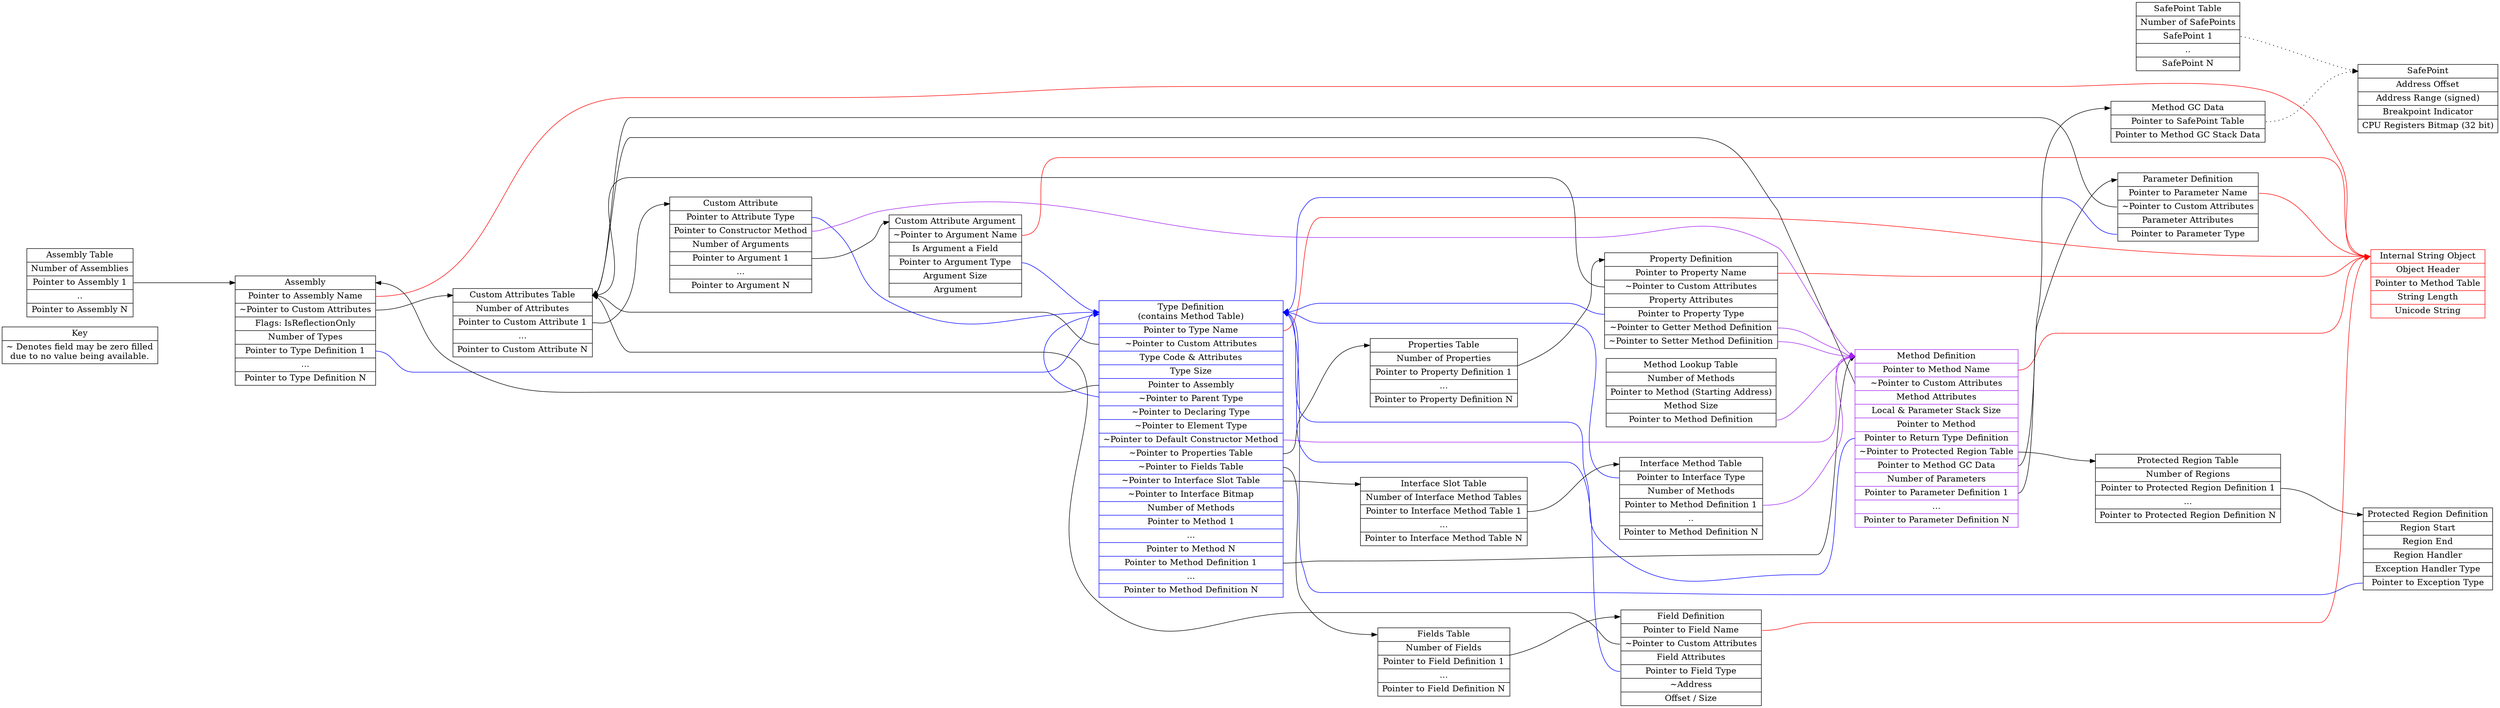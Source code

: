 digraph "MOSA Runtime Tables"
{

	graph [rankdir = "LR"];
	node [fontsize = "16" shape = "ellipse"];
	edge [minlen = "4"];

	"Key" [
		label = "<f0>Key|<f1>~ Denotes field may be zero filled\ndue to no value being available."
		shape = "record"
	];

	"NameString" [
		label = "<f0>Internal String Object|<f1>Object Header|<f2>Pointer to Method Table|<f3>String Length|<f4>Unicode String"
		shape = "record"
		color = "red"
	];

	"AssemblyListTable" [
		label = "<f0>Assembly Table|<f1>Number of Assemblies|<f2>Pointer to Assembly 1|..|Pointer to Assembly N"
		shape = "record"
	];

	"AssemblyListTable":f2 -> "AssemblyDefinition":f0 [
		id = 0
	];

	"AssemblyDefinition" [
		label = "<f0>Assembly|<f1>Pointer to Assembly Name|<f2>~Pointer to Custom Attributes|<f3>Flags: IsReflectionOnly|<f4>Number of Types|<f5>Pointer to Type  Definition 1|...|Pointer to Type Definition N"
		shape = "record"
	];

	"AssemblyDefinition":f1 -> "NameString":f0 [
		id = 0
		color = "red"
	];

	"AssemblyDefinition":f2 -> "CustomAttributesTable":f0 [
		id = 0
	];

	"AssemblyDefinition":f5 -> "TypeDefinition":f0 [
		id = 0
		color = "blue"
	];

	"TypeDefinition" [
		label = "<f0>Type Definition\n(contains Method Table)|<f1>Pointer to Type Name|<f2>~Pointer to Custom Attributes|<f3>Type Code & Attributes|<f4>Type Size|<f5>Pointer to Assembly|<f6>~Pointer to Parent Type|<f7>~Pointer to Declaring Type|<f8>~Pointer to Element Type|<f9>~Pointer to Default Constructor Method|<f10>~Pointer to Properties Table|<f11>~Pointer to Fields Table|<f12>~Pointer to Interface Slot Table|<f13>~Pointer to Interface Bitmap|<f14>Number of Methods|<f15>Pointer to Method 1|...|Pointer to Method N|<f16>Pointer to Method Definition 1|...|Pointer to Method Definition N"
		shape = "record"
		color = "blue"
	];

	"TypeDefinition":f1 -> "NameString":f0 [
		id = 0
		color = "red"
	];

	"TypeDefinition":f2 -> "CustomAttributesTable":f0 [
		id = 0
	];

	"TypeDefinition":f5 -> "AssemblyDefinition":f0 [
		id = 0
	];

	"TypeDefinition":f6 -> "TypeDefinition":f0 [
		id = 0
		color = "blue"
	];

	"TypeDefinition":f9 -> "MethodDefinition":f0 [
		id = 0
		color = "purple"
	];

	"TypeDefinition":f10 -> "PropertiesTable":f0 [
		id = 0
	];

	"TypeDefinition":f11 -> "FieldsTable":f0 [
		id = 0
	];

	"TypeDefinition":f12 -> "InterfaceSlotTable":f0 [
		id = 0
	];

	"TypeDefinition":f16 -> "MethodDefinition":f0 [
		id = 0
	];

	"FieldsTable" [
	label = "<f0>Fields Table|<f1>Number of Fields|<f1>Pointer to Field Definition 1|...|Pointer to Field Definition N"
	shape = "record"
	];

	"FieldsTable":f2 -> "FieldDefinition":f0 [
		id = 0
	];

	"FieldDefinition" [
		label = "<f0>Field Definition|<f1>Pointer to Field Name|<f2>~Pointer to Custom Attributes|<f3>Field Attributes|<f4>Pointer to Field Type|<f5>~Address|<f6>Offset / Size"
		shape = "record"
	];

	"FieldDefinition":f1 -> "NameString":f0 [
		id = 0
		color = "red"
	];

	"FieldDefinition":f2 -> "CustomAttributesTable":f0 [
		id = 0
	];

	"FieldDefinition":f4 -> "TypeDefinition":f0 [
		id = 0
		color = "blue"
	];

	"PropertiesTable" [
		label = "<f0>Properties Table|<f1>Number of Properties|<f1>Pointer to Property Definition 1|...|Pointer to Property Definition N"
		shape = "record"
	];

	"PropertiesTable":f2 -> "PropertyDefinition":f0 [
		id = 0
	];

	"PropertyDefinition" [
		label = "<f0>Property Definition|<f1>Pointer to Property Name|<f2>~Pointer to Custom Attributes|<f3>Property Attributes|<f4>Pointer to Property Type|<f5>~Pointer to Getter Method Definition|<f6>~Pointer to Setter Method Defiinition"
		shape = "record"
	];

	"PropertyDefinition":f1 -> "NameString":f0 [
		id = 0
		color = "red"
	];

	"PropertyDefinition":f2 -> "CustomAttributesTable":f0 [
		id = 0
	];

	"PropertyDefinition":f4 -> "TypeDefinition":f0 [
		id = 0
		color = "blue"
	];

	"PropertyDefinition":f5 -> "MethodDefinition":f0 [
		id = 0
		color = "purple"
	];

	"PropertyDefinition":f6 -> "MethodDefinition":f0 [
		id = 0
		color = "purple"
	];

	"MethodLookupTable" [
		label = "<f0>Method Lookup Table|Number of Methods|<f1>Pointer to Method (Starting Address)|<f2>Method Size|<f3>Pointer to Method Definition"
		shape = "record"
	];

	"MethodLookupTable":f3 -> "MethodDefinition":f0 [
		id = 0
		color = "purple"
	];

	"ProtectedRegionTable" [
		label = "<f0>Protected Region Table|<f1>Number of Regions|<f2>Pointer to Protected Region Definition 1|...|Pointer to Protected Region Definition N"
		shape = "record"
	];

	"ProtectedRegionTable":f2 -> "ProtectedRegionDefinition":f0 [
		id = 0
	];

	"ProtectedRegionDefinition" [
		label = "<f0>Protected Region Definition|<f1>Region Start|<f2>Region End|<f3>Region Handler|<f4>Exception Handler Type|<f5>Pointer to Exception Type"
		shape = "record"
	];

	"ProtectedRegionDefinition":f5 -> "TypeDefinition":f0 [
		id = 0
		color = "blue"
	];

	"InterfaceSlotTable" [
		label = "<f0>Interface Slot Table|<f1>Number of Interface Method Tables|<f2>Pointer to Interface Method Table 1|...|Pointer to Interface Method Table N"
		shape = "record"
	];

	"InterfaceSlotTable":f2 -> "InterfaceMethodTable":f0 [
		id = 0
	];

	"InterfaceMethodTable" [
		label = "<f0>Interface Method Table|<f1>Pointer to Interface Type|<f2>Number of Methods|<f3>Pointer to Method Definition 1|..|Pointer to Method Definition N"
		shape = "record"
	];

	"InterfaceMethodTable":f1 -> "TypeDefinition":f0 [
		id = 0
		color = "blue"
	];

	"InterfaceMethodTable":f3 -> "MethodDefinition":f0 [
		id = 0
		color = "purple"
	];

	"MethodDefinition" [
		label = "<f0>Method Definition|<f1>Pointer to Method Name|<f2>~Pointer to Custom Attributes|<f3>Method Attributes|<f4>Local & Parameter Stack Size|<f5>Pointer to Method|<f6>Pointer to Return Type Definition|<f7>~Pointer to Protected Region Table|<f8>Pointer to Method GC Data|<f9>Number of Parameters|<f10>Pointer to Parameter Definition 1|...|Pointer to Parameter Definition N"
		shape = "record"
		color = "purple"
	];

	"MethodDefinition":f7 -> "ProtectedRegionTable":f0 [
		id = 0
	];

	"MethodDefinition":f1 -> "NameString":f0 [
		id = 0
		color = "red"
	];

	"MethodDefinition":f2 -> "CustomAttributesTable":f0 [
		id = 0
	];

	"MethodDefinition":f6 -> "TypeDefinition":f0 [
		id = 0
		color = "blue"
	];

	"MethodDefinition":f8 -> "Method GC Data":f0 [
		id = 0
	];

	"MethodDefinition":f10 -> "ParameterDefinition":f0 [
		id = 0
	];

	"ParameterDefinition" [
		label = "<f0>Parameter Definition|<f1>Pointer to Parameter Name|<f2>~Pointer to Custom Attributes|<f3>Parameter Attributes|<f4>Pointer to Parameter Type"
		shape = "record"
	];

	"ParameterDefinition":f1 -> "NameString":f0 [
		id = 0
		color = "red"
		];

	"ParameterDefinition":f2 -> "CustomAttributesTable":f0 [
		id = 0
	];

	"ParameterDefinition":f4 -> "TypeDefinition":f0 [
		id = 0
		color = "blue"
	];
	
	"Method GC Data" [
		label = "<f0>Method GC Data|<f1>Pointer to SafePoint Table|<f2>Pointer to Method GC Stack Data"
		shape = "record"
	];
	
	"Method GC Data":f1 -> "SafePoint":f0 [
		id = 0
		style = "dotted"
	];

	"SafePointTable" [
		label = "<f0>SafePoint Table|<f1>Number of SafePoints|<f2>SafePoint 1|..|SafePoint N"
		shape = "record"
	];
	
	"SafePoint" [
		label = "<f0>SafePoint|<f1>Address Offset|<f2>Address Range (signed)|<f3>Breakpoint Indicator|<f4>CPU Registers Bitmap (32 bit)"
		shape = "record"
	];
	
	"SafePointTable":f2 -> "SafePoint":f0 [
		id = 0
		style = "dotted"
	];

	"CustomAttributesTable" [
		label = "<f0>Custom Attributes Table|<f1>Number of Attributes|<f2>Pointer to Custom Attribute 1|...|Pointer to Custom Attribute N"
		shape = "record"
	];

	"CustomAttributesTable":f2 -> "CustomAttribute":f0 [
		id = 0
	];

	"CustomAttribute" [
		label = "<f0>Custom Attribute|<f1>Pointer to Attribute Type|<f2>Pointer to Constructor Method|<f3>Number of Arguments|<f4>Pointer to Argument 1|...|Pointer to Argument N"
		shape = "record"
	];

	"CustomAttribute":f1 -> "TypeDefinition":f0 [
		id = 0
		color = "blue"
	];

	"CustomAttribute":f2 -> "MethodDefinition":f0 [
		id = 0
		color = "purple"
	];

	"CustomAttribute":f4 -> "CustomAttributeArgument":f0 [
		id = 0
	];

	"CustomAttributeArgument" [
		label = "<f0>Custom Attribute Argument|<f1>~Pointer to Argument Name|<f2>Is Argument a Field|<f3>Pointer to Argument Type|<f4>Argument Size|<f3>Argument"
		shape = "record"
	];

	"CustomAttributeArgument":f1 -> "NameString":f0 [
		id = 0
		color = "red"
	];

	"CustomAttributeArgument":f3 -> "TypeDefinition":f0 [
		id = 0
		color = "blue"
	];

}
